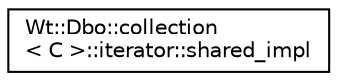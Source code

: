 digraph "Graphical Class Hierarchy"
{
 // LATEX_PDF_SIZE
  edge [fontname="Helvetica",fontsize="10",labelfontname="Helvetica",labelfontsize="10"];
  node [fontname="Helvetica",fontsize="10",shape=record];
  rankdir="LR";
  Node0 [label="Wt::Dbo::collection\l\< C \>::iterator::shared_impl",height=0.2,width=0.4,color="black", fillcolor="white", style="filled",URL="$structWt_1_1Dbo_1_1collection_1_1iterator_1_1shared__impl.html",tooltip=" "];
}
